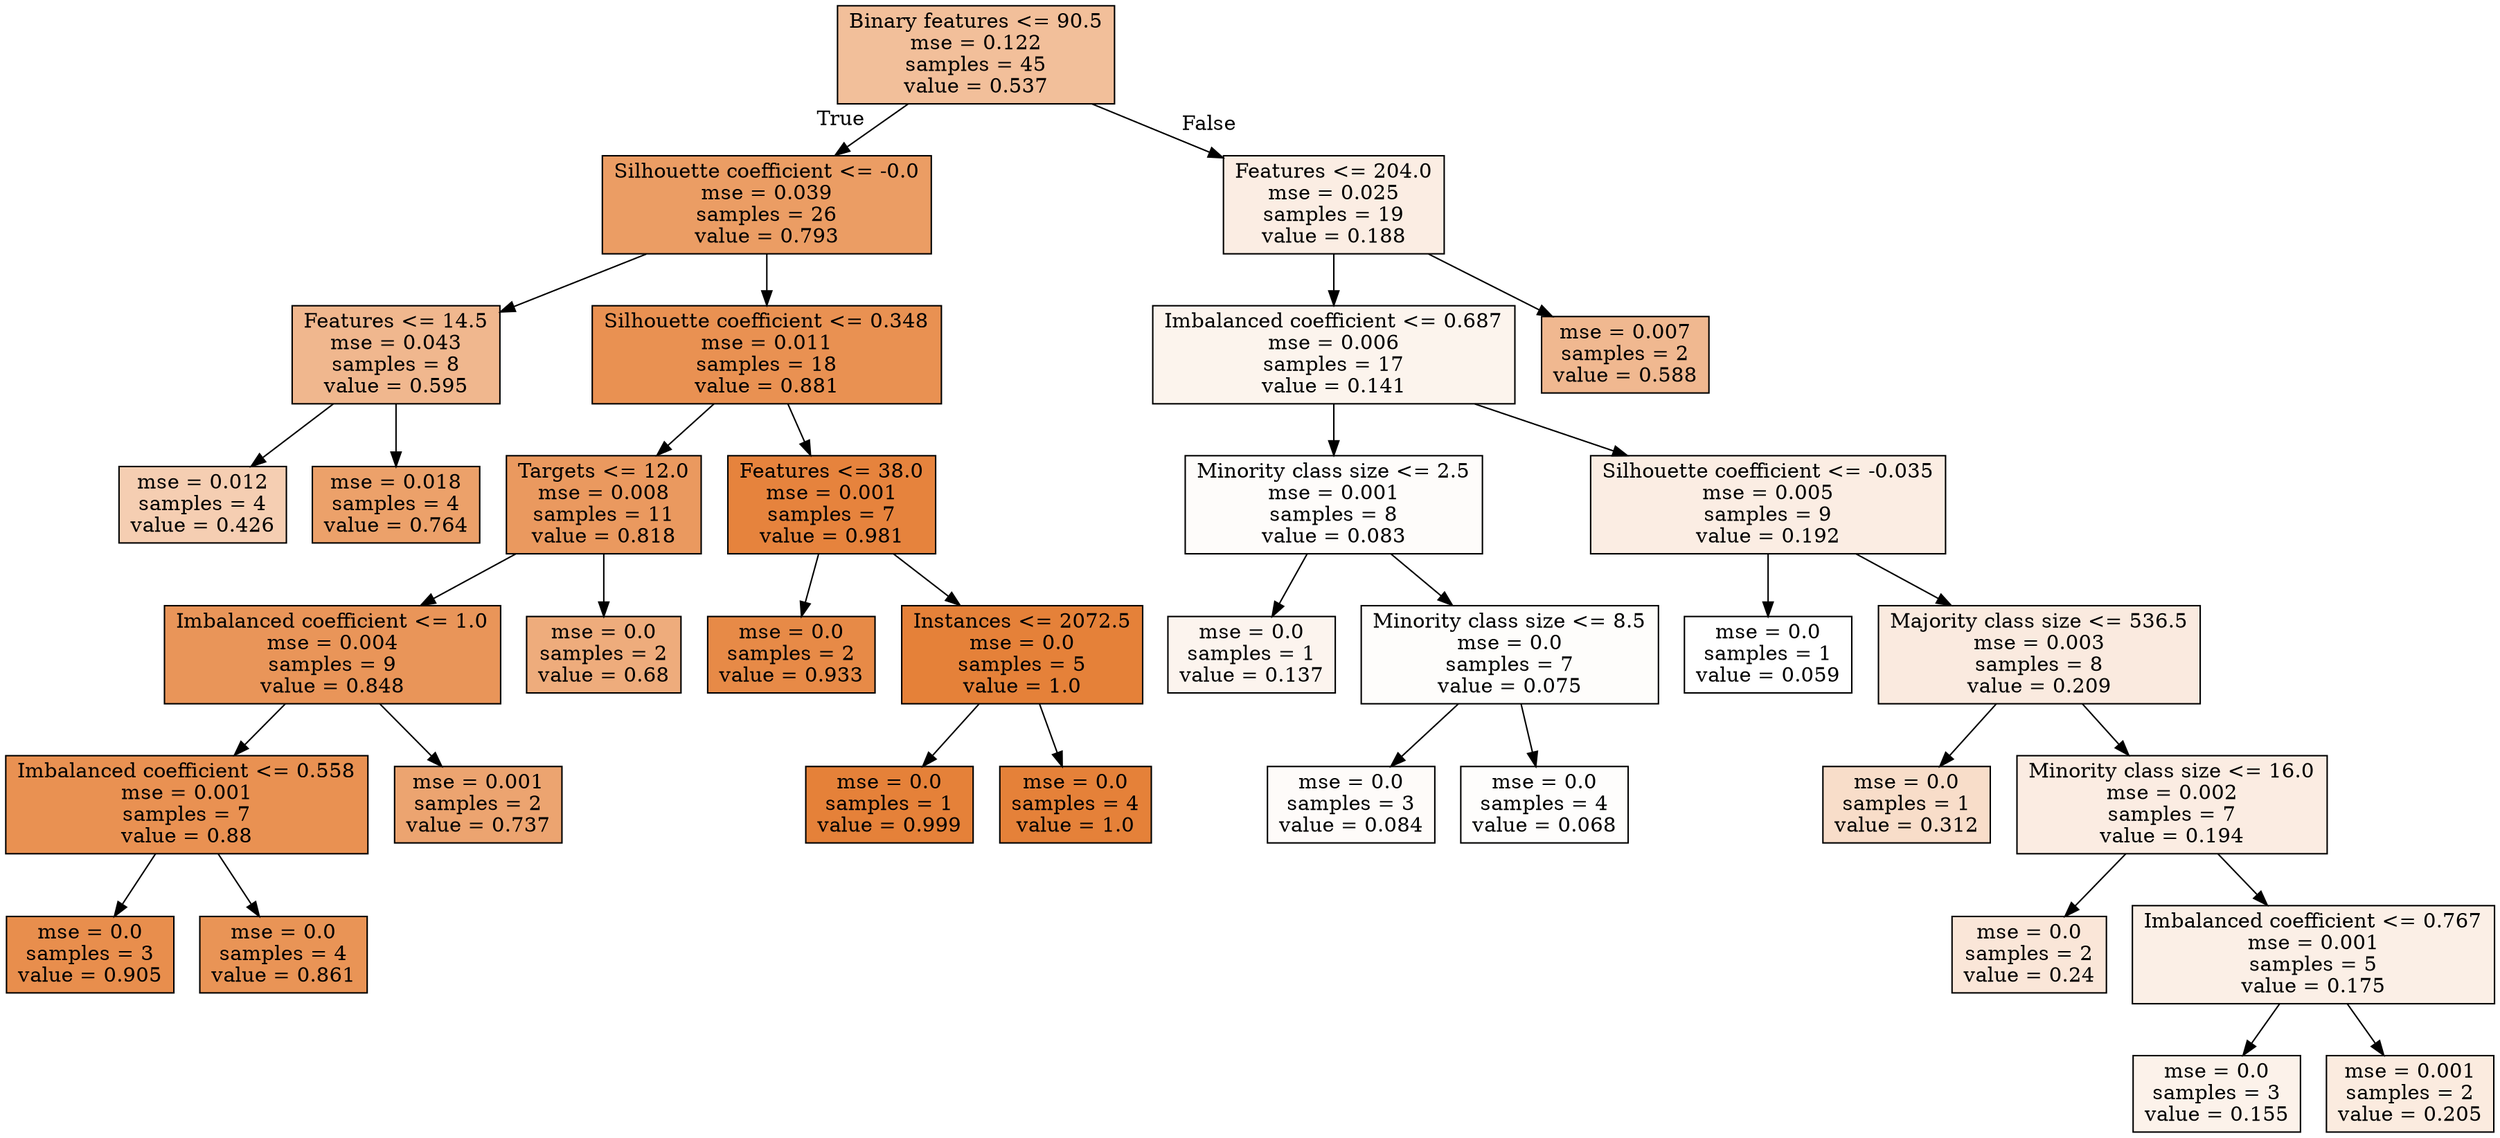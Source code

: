 digraph Tree {
node [shape=box, style="filled", color="black"] ;
0 [label="Binary features <= 90.5\nmse = 0.122\nsamples = 45\nvalue = 0.537", fillcolor="#e5813982"] ;
1 [label="Silhouette coefficient <= -0.0\nmse = 0.039\nsamples = 26\nvalue = 0.793", fillcolor="#e58139c7"] ;
0 -> 1 [labeldistance=2.5, labelangle=45, headlabel="True"] ;
2 [label="Features <= 14.5\nmse = 0.043\nsamples = 8\nvalue = 0.595", fillcolor="#e5813991"] ;
1 -> 2 ;
3 [label="mse = 0.012\nsamples = 4\nvalue = 0.426", fillcolor="#e5813963"] ;
2 -> 3 ;
4 [label="mse = 0.018\nsamples = 4\nvalue = 0.764", fillcolor="#e58139bf"] ;
2 -> 4 ;
5 [label="Silhouette coefficient <= 0.348\nmse = 0.011\nsamples = 18\nvalue = 0.881", fillcolor="#e58139df"] ;
1 -> 5 ;
6 [label="Targets <= 12.0\nmse = 0.008\nsamples = 11\nvalue = 0.818", fillcolor="#e58139ce"] ;
5 -> 6 ;
7 [label="Imbalanced coefficient <= 1.0\nmse = 0.004\nsamples = 9\nvalue = 0.848", fillcolor="#e58139d6"] ;
6 -> 7 ;
8 [label="Imbalanced coefficient <= 0.558\nmse = 0.001\nsamples = 7\nvalue = 0.88", fillcolor="#e58139de"] ;
7 -> 8 ;
9 [label="mse = 0.0\nsamples = 3\nvalue = 0.905", fillcolor="#e58139e5"] ;
8 -> 9 ;
10 [label="mse = 0.0\nsamples = 4\nvalue = 0.861", fillcolor="#e58139d9"] ;
8 -> 10 ;
11 [label="mse = 0.001\nsamples = 2\nvalue = 0.737", fillcolor="#e58139b8"] ;
7 -> 11 ;
12 [label="mse = 0.0\nsamples = 2\nvalue = 0.68", fillcolor="#e58139a8"] ;
6 -> 12 ;
13 [label="Features <= 38.0\nmse = 0.001\nsamples = 7\nvalue = 0.981", fillcolor="#e58139fa"] ;
5 -> 13 ;
14 [label="mse = 0.0\nsamples = 2\nvalue = 0.933", fillcolor="#e58139ed"] ;
13 -> 14 ;
15 [label="Instances <= 2072.5\nmse = 0.0\nsamples = 5\nvalue = 1.0", fillcolor="#e58139ff"] ;
13 -> 15 ;
16 [label="mse = 0.0\nsamples = 1\nvalue = 0.999", fillcolor="#e58139ff"] ;
15 -> 16 ;
17 [label="mse = 0.0\nsamples = 4\nvalue = 1.0", fillcolor="#e58139ff"] ;
15 -> 17 ;
18 [label="Features <= 204.0\nmse = 0.025\nsamples = 19\nvalue = 0.188", fillcolor="#e5813923"] ;
0 -> 18 [labeldistance=2.5, labelangle=-45, headlabel="False"] ;
19 [label="Imbalanced coefficient <= 0.687\nmse = 0.006\nsamples = 17\nvalue = 0.141", fillcolor="#e5813916"] ;
18 -> 19 ;
20 [label="Minority class size <= 2.5\nmse = 0.001\nsamples = 8\nvalue = 0.083", fillcolor="#e5813906"] ;
19 -> 20 ;
21 [label="mse = 0.0\nsamples = 1\nvalue = 0.137", fillcolor="#e5813915"] ;
20 -> 21 ;
22 [label="Minority class size <= 8.5\nmse = 0.0\nsamples = 7\nvalue = 0.075", fillcolor="#e5813904"] ;
20 -> 22 ;
23 [label="mse = 0.0\nsamples = 3\nvalue = 0.084", fillcolor="#e5813907"] ;
22 -> 23 ;
24 [label="mse = 0.0\nsamples = 4\nvalue = 0.068", fillcolor="#e5813903"] ;
22 -> 24 ;
25 [label="Silhouette coefficient <= -0.035\nmse = 0.005\nsamples = 9\nvalue = 0.192", fillcolor="#e5813924"] ;
19 -> 25 ;
26 [label="mse = 0.0\nsamples = 1\nvalue = 0.059", fillcolor="#e5813900"] ;
25 -> 26 ;
27 [label="Majority class size <= 536.5\nmse = 0.003\nsamples = 8\nvalue = 0.209", fillcolor="#e5813929"] ;
25 -> 27 ;
28 [label="mse = 0.0\nsamples = 1\nvalue = 0.312", fillcolor="#e5813945"] ;
27 -> 28 ;
29 [label="Minority class size <= 16.0\nmse = 0.002\nsamples = 7\nvalue = 0.194", fillcolor="#e5813925"] ;
27 -> 29 ;
30 [label="mse = 0.0\nsamples = 2\nvalue = 0.24", fillcolor="#e5813931"] ;
29 -> 30 ;
31 [label="Imbalanced coefficient <= 0.767\nmse = 0.001\nsamples = 5\nvalue = 0.175", fillcolor="#e5813920"] ;
29 -> 31 ;
32 [label="mse = 0.0\nsamples = 3\nvalue = 0.155", fillcolor="#e581391a"] ;
31 -> 32 ;
33 [label="mse = 0.001\nsamples = 2\nvalue = 0.205", fillcolor="#e5813928"] ;
31 -> 33 ;
34 [label="mse = 0.007\nsamples = 2\nvalue = 0.588", fillcolor="#e581398f"] ;
18 -> 34 ;
}